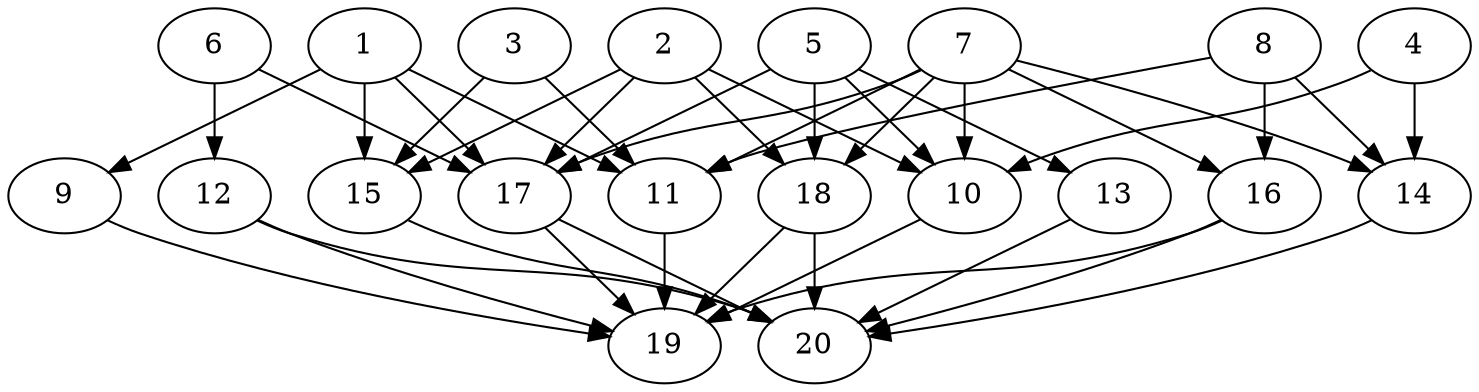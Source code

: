 // DAG automatically generated by daggen at Wed Jul 24 21:20:53 2019
// ./daggen --dot -n 20 --ccr 0.3 --fat 0.8 --regular 0.5 --density 0.7 --mindata 5242880 --maxdata 52428800 
digraph G {
  1 [size="106588160", alpha="0.09", expect_size="31976448"] 
  1 -> 9 [size ="31976448"]
  1 -> 11 [size ="31976448"]
  1 -> 15 [size ="31976448"]
  1 -> 17 [size ="31976448"]
  2 [size="62071467", alpha="0.20", expect_size="18621440"] 
  2 -> 10 [size ="18621440"]
  2 -> 15 [size ="18621440"]
  2 -> 17 [size ="18621440"]
  2 -> 18 [size ="18621440"]
  3 [size="89873067", alpha="0.18", expect_size="26961920"] 
  3 -> 11 [size ="26961920"]
  3 -> 15 [size ="26961920"]
  4 [size="156368213", alpha="0.04", expect_size="46910464"] 
  4 -> 10 [size ="46910464"]
  4 -> 14 [size ="46910464"]
  5 [size="66894507", alpha="0.17", expect_size="20068352"] 
  5 -> 10 [size ="20068352"]
  5 -> 13 [size ="20068352"]
  5 -> 17 [size ="20068352"]
  5 -> 18 [size ="20068352"]
  6 [size="28876800", alpha="0.01", expect_size="8663040"] 
  6 -> 12 [size ="8663040"]
  6 -> 17 [size ="8663040"]
  7 [size="22753280", alpha="0.11", expect_size="6825984"] 
  7 -> 10 [size ="6825984"]
  7 -> 11 [size ="6825984"]
  7 -> 14 [size ="6825984"]
  7 -> 16 [size ="6825984"]
  7 -> 17 [size ="6825984"]
  7 -> 18 [size ="6825984"]
  8 [size="90750293", alpha="0.16", expect_size="27225088"] 
  8 -> 11 [size ="27225088"]
  8 -> 14 [size ="27225088"]
  8 -> 16 [size ="27225088"]
  9 [size="98816000", alpha="0.13", expect_size="29644800"] 
  9 -> 19 [size ="29644800"]
  10 [size="35024213", alpha="0.04", expect_size="10507264"] 
  10 -> 19 [size ="10507264"]
  11 [size="130525867", alpha="0.15", expect_size="39157760"] 
  11 -> 19 [size ="39157760"]
  12 [size="45861547", alpha="0.03", expect_size="13758464"] 
  12 -> 19 [size ="13758464"]
  12 -> 20 [size ="13758464"]
  13 [size="43513173", alpha="0.19", expect_size="13053952"] 
  13 -> 20 [size ="13053952"]
  14 [size="24145920", alpha="0.02", expect_size="7243776"] 
  14 -> 20 [size ="7243776"]
  15 [size="53896533", alpha="0.09", expect_size="16168960"] 
  15 -> 20 [size ="16168960"]
  16 [size="29259093", alpha="0.15", expect_size="8777728"] 
  16 -> 19 [size ="8777728"]
  16 -> 20 [size ="8777728"]
  17 [size="39772160", alpha="0.08", expect_size="11931648"] 
  17 -> 19 [size ="11931648"]
  17 -> 20 [size ="11931648"]
  18 [size="122897067", alpha="0.14", expect_size="36869120"] 
  18 -> 19 [size ="36869120"]
  18 -> 20 [size ="36869120"]
  19 [size="89159680", alpha="0.01", expect_size="26747904"] 
  20 [size="33396053", alpha="0.16", expect_size="10018816"] 
}
